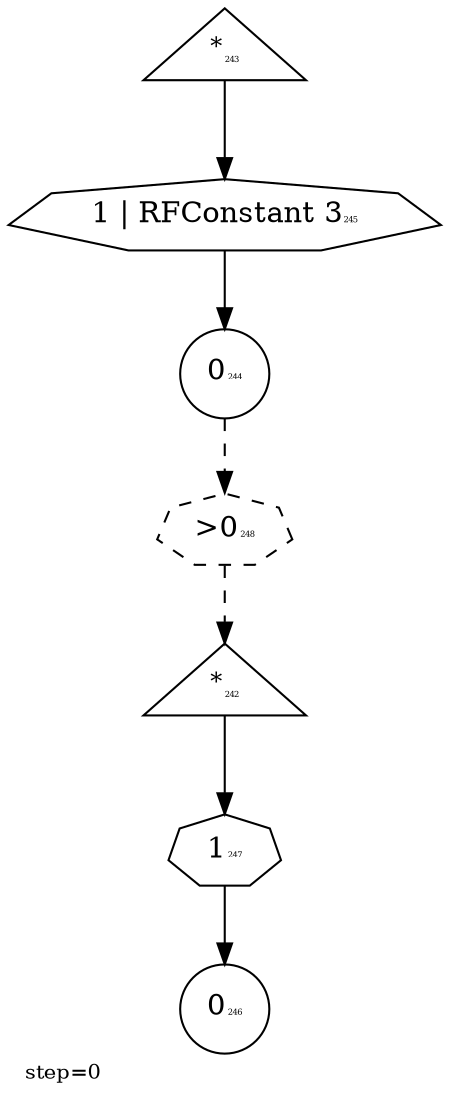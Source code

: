 digraph {
  graph  [labelloc=bottom,labeljust=left,fontsize="10",label="step=0"];
  "242" [shape=triangle,peripheries="1",label=<<SUP>*</SUP><FONT POINT-SIZE='4'>242</FONT>>,labelfontcolor=black,color=black];
  "243" [shape=triangle,peripheries="1",label=<<SUP>*</SUP><FONT POINT-SIZE='4'>243</FONT>>,labelfontcolor=black,color=black];
  "244" [shape=circle,peripheries="1",label=<0<FONT POINT-SIZE='4'>244</FONT>>,labelfontcolor=black,color=black];
  "246" [shape=circle,peripheries="1",label=<0<FONT POINT-SIZE='4'>246</FONT>>,labelfontcolor=black,color=black];
  "245" [label=<1 | RFConstant 3<FONT POINT-SIZE='4'>245</FONT>>,peripheries="1",color=black,shape=septagon];
  "243" -> "245" [color=black];
  "245" -> "244" [color=black];
  "247" [label=<1<FONT POINT-SIZE='4'>247</FONT>>,peripheries="1",color=black,shape=septagon];
  "242" -> "247" [color=black];
  "247" -> "246" [color=black];
  "248" [label=<&gt;0<FONT POINT-SIZE='4'>248</FONT>>,peripheries="1",color=black,style=dashed,shape=septagon];
  "244" -> "248" [style=dashed,color=black];
  "248" -> "242" [style=dashed,color=black];
}